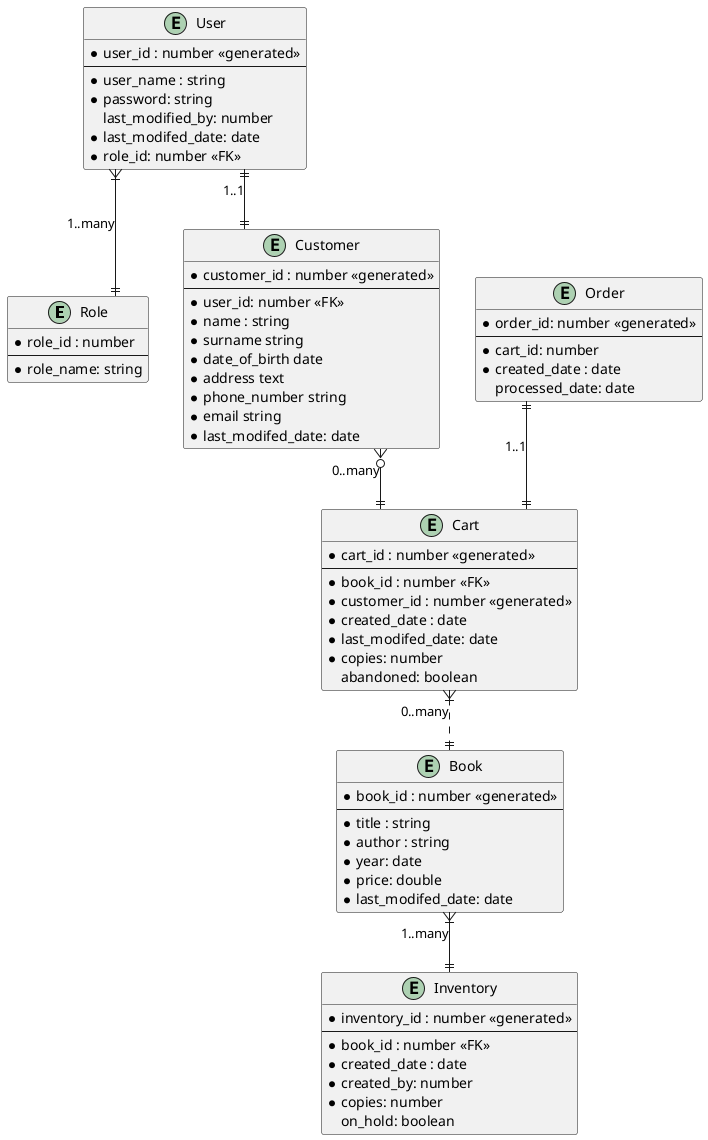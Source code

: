 @startuml


skinparam linetype ortho

entity "Role" as e01 {
  *role_id : number 
  --
  *role_name: string
}

entity "User" as e02 {
  *user_id : number <<generated>>
  --
  *user_name : string
  *password: string
  last_modified_by: number
  *last_modifed_date: date
  *role_id: number <<FK>>
}

entity "Customer" as e03 {
  *customer_id : number <<generated>>
  --
  *user_id: number <<FK>>
  *name : string
  *surname string
  *date_of_birth date
  *address text
  *phone_number string
  *email string
  *last_modifed_date: date
}

entity "Book" as e04 {
  *book_id : number <<generated>>
  --
  *title : string
  *author : string
  *year: date
  *price: double
  *last_modifed_date: date
}


entity "Inventory" as e05 {
  *inventory_id : number <<generated>>
  --
  *book_id : number <<FK>>
  *created_date : date
  *created_by: number 
  *copies: number
  on_hold: boolean
}

entity "Cart" as e06 {
  *cart_id : number <<generated>>
  --
  *book_id : number <<FK>>
  *customer_id : number <<generated>>
  *created_date : date
  *last_modifed_date: date
  *copies: number
  abandoned: boolean
}

entity "Order" as e07 {
  *order_id: number <<generated>>
  --
  *cart_id: number 
  *created_date : date
  processed_date: date
}


e02 }|--|| e01 : 1..many

e02 ||--|| e03: 1..1

e04 }|--|| e05: 1..many

e06 }|..|| e04: 0..many

e03 }o--|| e06: 0..many

e07 ||--|| e06: 1..1



@enduml